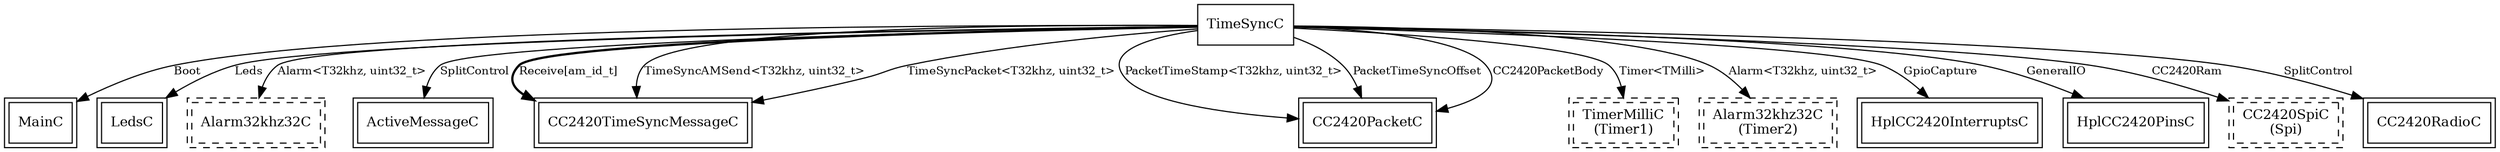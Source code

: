 digraph "TimeSyncAppC" {
  "TimeSyncC" [fontsize=12, shape=box, URL="../chtml/TimeSyncC.html"];
  "MainC" [fontsize=12, shape=box,peripheries=2, URL="../chtml/tos.lib.printf.MainC.html"];
  "TimeSyncC" [fontsize=12, shape=box, URL="../chtml/TimeSyncC.html"];
  "LedsC" [fontsize=12, shape=box,peripheries=2, URL="../chtml/tos.system.LedsC.html"];
  "TimeSyncC" [fontsize=12, shape=box, URL="../chtml/TimeSyncC.html"];
  "TimeSyncAppC.Alarm32khz32C" [fontsize=12, shape=box,peripheries=2, style=dashed, label="Alarm32khz32C", URL="../chtml/tos.chips.msp430.timer.Alarm32khz32C.html"];
  "TimeSyncC" [fontsize=12, shape=box, URL="../chtml/TimeSyncC.html"];
  "ActiveMessageC" [fontsize=12, shape=box,peripheries=2, URL="../chtml/tos.platforms.telosa.ActiveMessageC.html"];
  "TimeSyncC" [fontsize=12, shape=box, URL="../chtml/TimeSyncC.html"];
  "CC2420TimeSyncMessageC" [fontsize=12, shape=box,peripheries=2, URL="../chtml/tos.chips.cc2420.CC2420TimeSyncMessageC.html"];
  "TimeSyncC" [fontsize=12, shape=box, URL="../chtml/TimeSyncC.html"];
  "CC2420TimeSyncMessageC" [fontsize=12, shape=box,peripheries=2, URL="../chtml/tos.chips.cc2420.CC2420TimeSyncMessageC.html"];
  "TimeSyncC" [fontsize=12, shape=box, URL="../chtml/TimeSyncC.html"];
  "CC2420TimeSyncMessageC" [fontsize=12, shape=box,peripheries=2, URL="../chtml/tos.chips.cc2420.CC2420TimeSyncMessageC.html"];
  "TimeSyncC" [fontsize=12, shape=box, URL="../chtml/TimeSyncC.html"];
  "CC2420PacketC" [fontsize=12, shape=box,peripheries=2, URL="../chtml/tos.chips.cc2420.packet.CC2420PacketC.html"];
  "TimeSyncC" [fontsize=12, shape=box, URL="../chtml/TimeSyncC.html"];
  "CC2420PacketC" [fontsize=12, shape=box,peripheries=2, URL="../chtml/tos.chips.cc2420.packet.CC2420PacketC.html"];
  "TimeSyncC" [fontsize=12, shape=box, URL="../chtml/TimeSyncC.html"];
  "CC2420PacketC" [fontsize=12, shape=box,peripheries=2, URL="../chtml/tos.chips.cc2420.packet.CC2420PacketC.html"];
  "TimeSyncC" [fontsize=12, shape=box, URL="../chtml/TimeSyncC.html"];
  "TimeSyncAppC.Timer1" [fontsize=12, shape=box,peripheries=2, style=dashed, label="TimerMilliC\n(Timer1)", URL="../chtml/tos.system.TimerMilliC.html"];
  "TimeSyncC" [fontsize=12, shape=box, URL="../chtml/TimeSyncC.html"];
  "TimeSyncAppC.Timer2" [fontsize=12, shape=box,peripheries=2, style=dashed, label="Alarm32khz32C\n(Timer2)", URL="../chtml/tos.chips.msp430.timer.Alarm32khz32C.html"];
  "TimeSyncC" [fontsize=12, shape=box, URL="../chtml/TimeSyncC.html"];
  "HplCC2420InterruptsC" [fontsize=12, shape=box,peripheries=2, URL="../chtml/tos.platforms.telosa.chips.cc2420.HplCC2420InterruptsC.html"];
  "TimeSyncC" [fontsize=12, shape=box, URL="../chtml/TimeSyncC.html"];
  "HplCC2420PinsC" [fontsize=12, shape=box,peripheries=2, URL="../chtml/tos.platforms.telosa.chips.cc2420.HplCC2420PinsC.html"];
  "TimeSyncC" [fontsize=12, shape=box, URL="../chtml/TimeSyncC.html"];
  "TimeSyncAppC.Spi" [fontsize=12, shape=box,peripheries=2, style=dashed, label="CC2420SpiC\n(Spi)", URL="../chtml/tos.chips.cc2420.spi.CC2420SpiC.html"];
  "TimeSyncC" [fontsize=12, shape=box, URL="../chtml/TimeSyncC.html"];
  "CC2420RadioC" [fontsize=12, shape=box,peripheries=2, URL="../chtml/tos.chips.cc2420.CC2420RadioC.html"];
  "TimeSyncC" -> "MainC" [label="Boot", URL="../ihtml/tos.interfaces.Boot.html", fontsize=10];
  "TimeSyncC" -> "LedsC" [label="Leds", URL="../ihtml/tos.interfaces.Leds.html", fontsize=10];
  "TimeSyncC" -> "TimeSyncAppC.Alarm32khz32C" [label="Alarm<T32khz, uint32_t>", URL="../ihtml/tos.lib.timer.Alarm.html", fontsize=10];
  "TimeSyncC" -> "ActiveMessageC" [label="SplitControl", URL="../ihtml/tos.interfaces.SplitControl.html", fontsize=10];
  "TimeSyncC" -> "CC2420TimeSyncMessageC" [label="Receive[am_id_t]", style=bold, URL="../ihtml/tos.interfaces.Receive.html", fontsize=10];
  "TimeSyncC" -> "CC2420TimeSyncMessageC" [label="TimeSyncAMSend<T32khz, uint32_t>", URL="../ihtml/tos.interfaces.TimeSyncAMSend.html", fontsize=10];
  "TimeSyncC" -> "CC2420TimeSyncMessageC" [label="TimeSyncPacket<T32khz, uint32_t>", URL="../ihtml/tos.interfaces.TimeSyncPacket.html", fontsize=10];
  "TimeSyncC" -> "CC2420PacketC" [label="PacketTimeStamp<T32khz, uint32_t>", URL="../ihtml/tos.interfaces.PacketTimeStamp.html", fontsize=10];
  "TimeSyncC" -> "CC2420PacketC" [label="PacketTimeSyncOffset", URL="../ihtml/tos.chips.cc2420.interfaces.PacketTimeSyncOffset.html", fontsize=10];
  "TimeSyncC" -> "CC2420PacketC" [label="CC2420PacketBody", URL="../ihtml/tos.chips.cc2420.interfaces.CC2420PacketBody.html", fontsize=10];
  "TimeSyncC" -> "TimeSyncAppC.Timer1" [label="Timer<TMilli>", URL="../ihtml/tos.lib.timer.Timer.html", fontsize=10];
  "TimeSyncC" -> "TimeSyncAppC.Timer2" [label="Alarm<T32khz, uint32_t>", URL="../ihtml/tos.lib.timer.Alarm.html", fontsize=10];
  "TimeSyncC" -> "HplCC2420InterruptsC" [label="GpioCapture", URL="../ihtml/tos.interfaces.GpioCapture.html", fontsize=10];
  "TimeSyncC" -> "HplCC2420PinsC" [label="GeneralIO", URL="../ihtml/tos.interfaces.GeneralIO.html", fontsize=10];
  "TimeSyncC" -> "TimeSyncAppC.Spi" [label="CC2420Ram", URL="../ihtml/tos.chips.cc2420.interfaces.CC2420Ram.html", fontsize=10];
  "TimeSyncC" -> "CC2420RadioC" [label="SplitControl", URL="../ihtml/tos.interfaces.SplitControl.html", fontsize=10];
}
